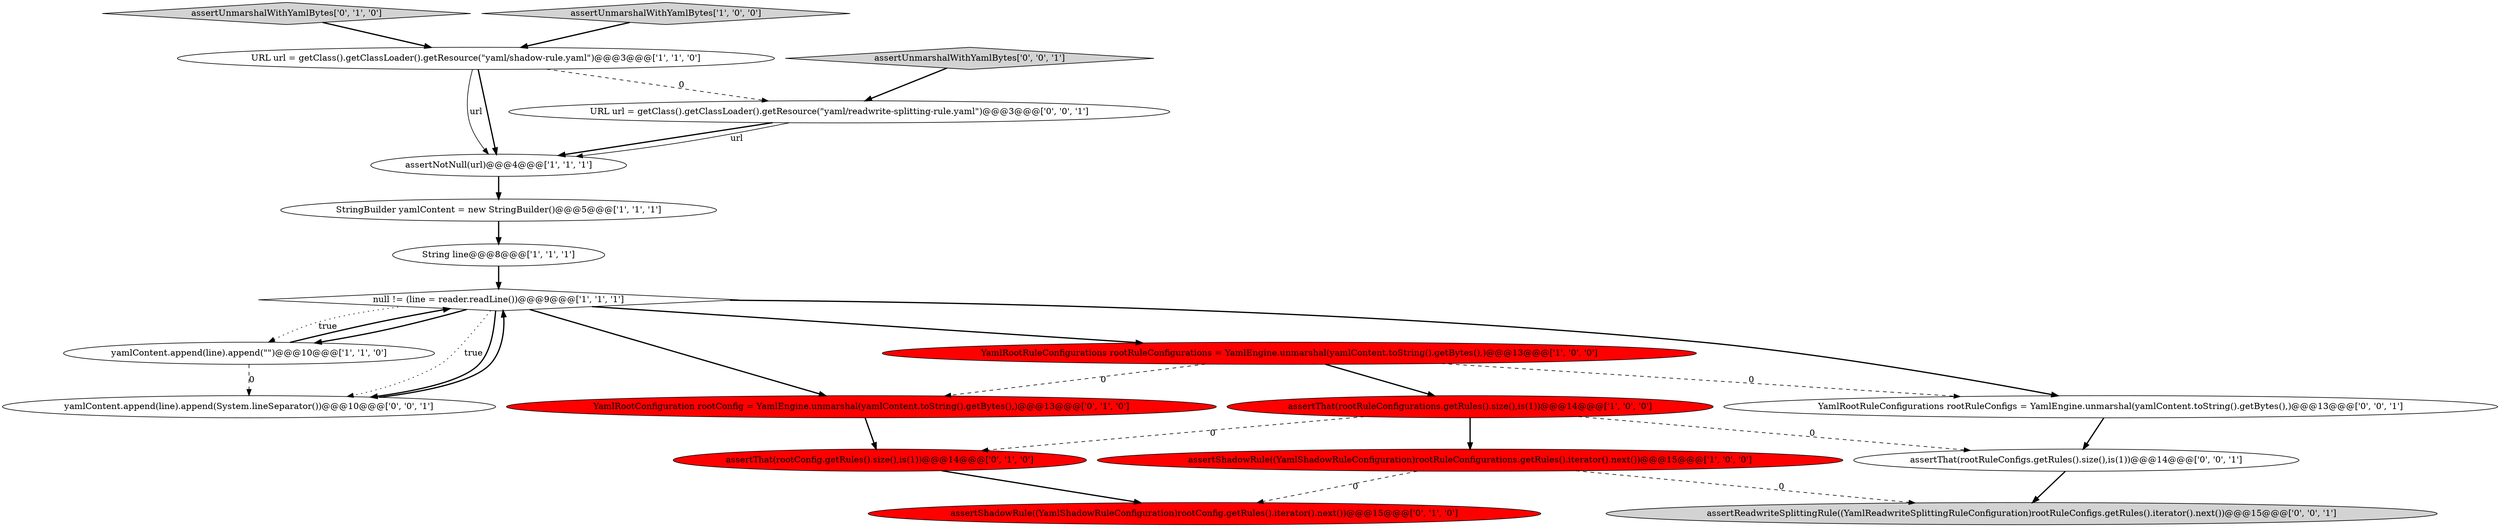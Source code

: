 digraph {
8 [style = filled, label = "StringBuilder yamlContent = new StringBuilder()@@@5@@@['1', '1', '1']", fillcolor = white, shape = ellipse image = "AAA0AAABBB1BBB"];
9 [style = filled, label = "yamlContent.append(line).append(\"\")@@@10@@@['1', '1', '0']", fillcolor = white, shape = ellipse image = "AAA0AAABBB1BBB"];
4 [style = filled, label = "null != (line = reader.readLine())@@@9@@@['1', '1', '1']", fillcolor = white, shape = diamond image = "AAA0AAABBB1BBB"];
10 [style = filled, label = "assertThat(rootConfig.getRules().size(),is(1))@@@14@@@['0', '1', '0']", fillcolor = red, shape = ellipse image = "AAA1AAABBB2BBB"];
11 [style = filled, label = "YamlRootConfiguration rootConfig = YamlEngine.unmarshal(yamlContent.toString().getBytes(),)@@@13@@@['0', '1', '0']", fillcolor = red, shape = ellipse image = "AAA1AAABBB2BBB"];
3 [style = filled, label = "URL url = getClass().getClassLoader().getResource(\"yaml/shadow-rule.yaml\")@@@3@@@['1', '1', '0']", fillcolor = white, shape = ellipse image = "AAA0AAABBB1BBB"];
12 [style = filled, label = "assertShadowRule((YamlShadowRuleConfiguration)rootConfig.getRules().iterator().next())@@@15@@@['0', '1', '0']", fillcolor = red, shape = ellipse image = "AAA1AAABBB2BBB"];
5 [style = filled, label = "assertNotNull(url)@@@4@@@['1', '1', '1']", fillcolor = white, shape = ellipse image = "AAA0AAABBB1BBB"];
14 [style = filled, label = "YamlRootRuleConfigurations rootRuleConfigs = YamlEngine.unmarshal(yamlContent.toString().getBytes(),)@@@13@@@['0', '0', '1']", fillcolor = white, shape = ellipse image = "AAA0AAABBB3BBB"];
19 [style = filled, label = "assertThat(rootRuleConfigs.getRules().size(),is(1))@@@14@@@['0', '0', '1']", fillcolor = white, shape = ellipse image = "AAA0AAABBB3BBB"];
13 [style = filled, label = "assertUnmarshalWithYamlBytes['0', '1', '0']", fillcolor = lightgray, shape = diamond image = "AAA0AAABBB2BBB"];
0 [style = filled, label = "YamlRootRuleConfigurations rootRuleConfigurations = YamlEngine.unmarshal(yamlContent.toString().getBytes(),)@@@13@@@['1', '0', '0']", fillcolor = red, shape = ellipse image = "AAA1AAABBB1BBB"];
6 [style = filled, label = "String line@@@8@@@['1', '1', '1']", fillcolor = white, shape = ellipse image = "AAA0AAABBB1BBB"];
17 [style = filled, label = "assertReadwriteSplittingRule((YamlReadwriteSplittingRuleConfiguration)rootRuleConfigs.getRules().iterator().next())@@@15@@@['0', '0', '1']", fillcolor = lightgray, shape = ellipse image = "AAA0AAABBB3BBB"];
16 [style = filled, label = "assertUnmarshalWithYamlBytes['0', '0', '1']", fillcolor = lightgray, shape = diamond image = "AAA0AAABBB3BBB"];
15 [style = filled, label = "URL url = getClass().getClassLoader().getResource(\"yaml/readwrite-splitting-rule.yaml\")@@@3@@@['0', '0', '1']", fillcolor = white, shape = ellipse image = "AAA0AAABBB3BBB"];
7 [style = filled, label = "assertShadowRule((YamlShadowRuleConfiguration)rootRuleConfigurations.getRules().iterator().next())@@@15@@@['1', '0', '0']", fillcolor = red, shape = ellipse image = "AAA1AAABBB1BBB"];
18 [style = filled, label = "yamlContent.append(line).append(System.lineSeparator())@@@10@@@['0', '0', '1']", fillcolor = white, shape = ellipse image = "AAA0AAABBB3BBB"];
1 [style = filled, label = "assertThat(rootRuleConfigurations.getRules().size(),is(1))@@@14@@@['1', '0', '0']", fillcolor = red, shape = ellipse image = "AAA1AAABBB1BBB"];
2 [style = filled, label = "assertUnmarshalWithYamlBytes['1', '0', '0']", fillcolor = lightgray, shape = diamond image = "AAA0AAABBB1BBB"];
4->9 [style = bold, label=""];
16->15 [style = bold, label=""];
5->8 [style = bold, label=""];
4->18 [style = dotted, label="true"];
4->14 [style = bold, label=""];
3->5 [style = solid, label="url"];
7->17 [style = dashed, label="0"];
9->18 [style = dashed, label="0"];
2->3 [style = bold, label=""];
9->4 [style = bold, label=""];
1->19 [style = dashed, label="0"];
14->19 [style = bold, label=""];
8->6 [style = bold, label=""];
4->18 [style = bold, label=""];
0->11 [style = dashed, label="0"];
19->17 [style = bold, label=""];
1->10 [style = dashed, label="0"];
1->7 [style = bold, label=""];
15->5 [style = bold, label=""];
4->0 [style = bold, label=""];
0->14 [style = dashed, label="0"];
6->4 [style = bold, label=""];
3->5 [style = bold, label=""];
18->4 [style = bold, label=""];
13->3 [style = bold, label=""];
11->10 [style = bold, label=""];
10->12 [style = bold, label=""];
0->1 [style = bold, label=""];
7->12 [style = dashed, label="0"];
3->15 [style = dashed, label="0"];
4->9 [style = dotted, label="true"];
4->11 [style = bold, label=""];
15->5 [style = solid, label="url"];
}
